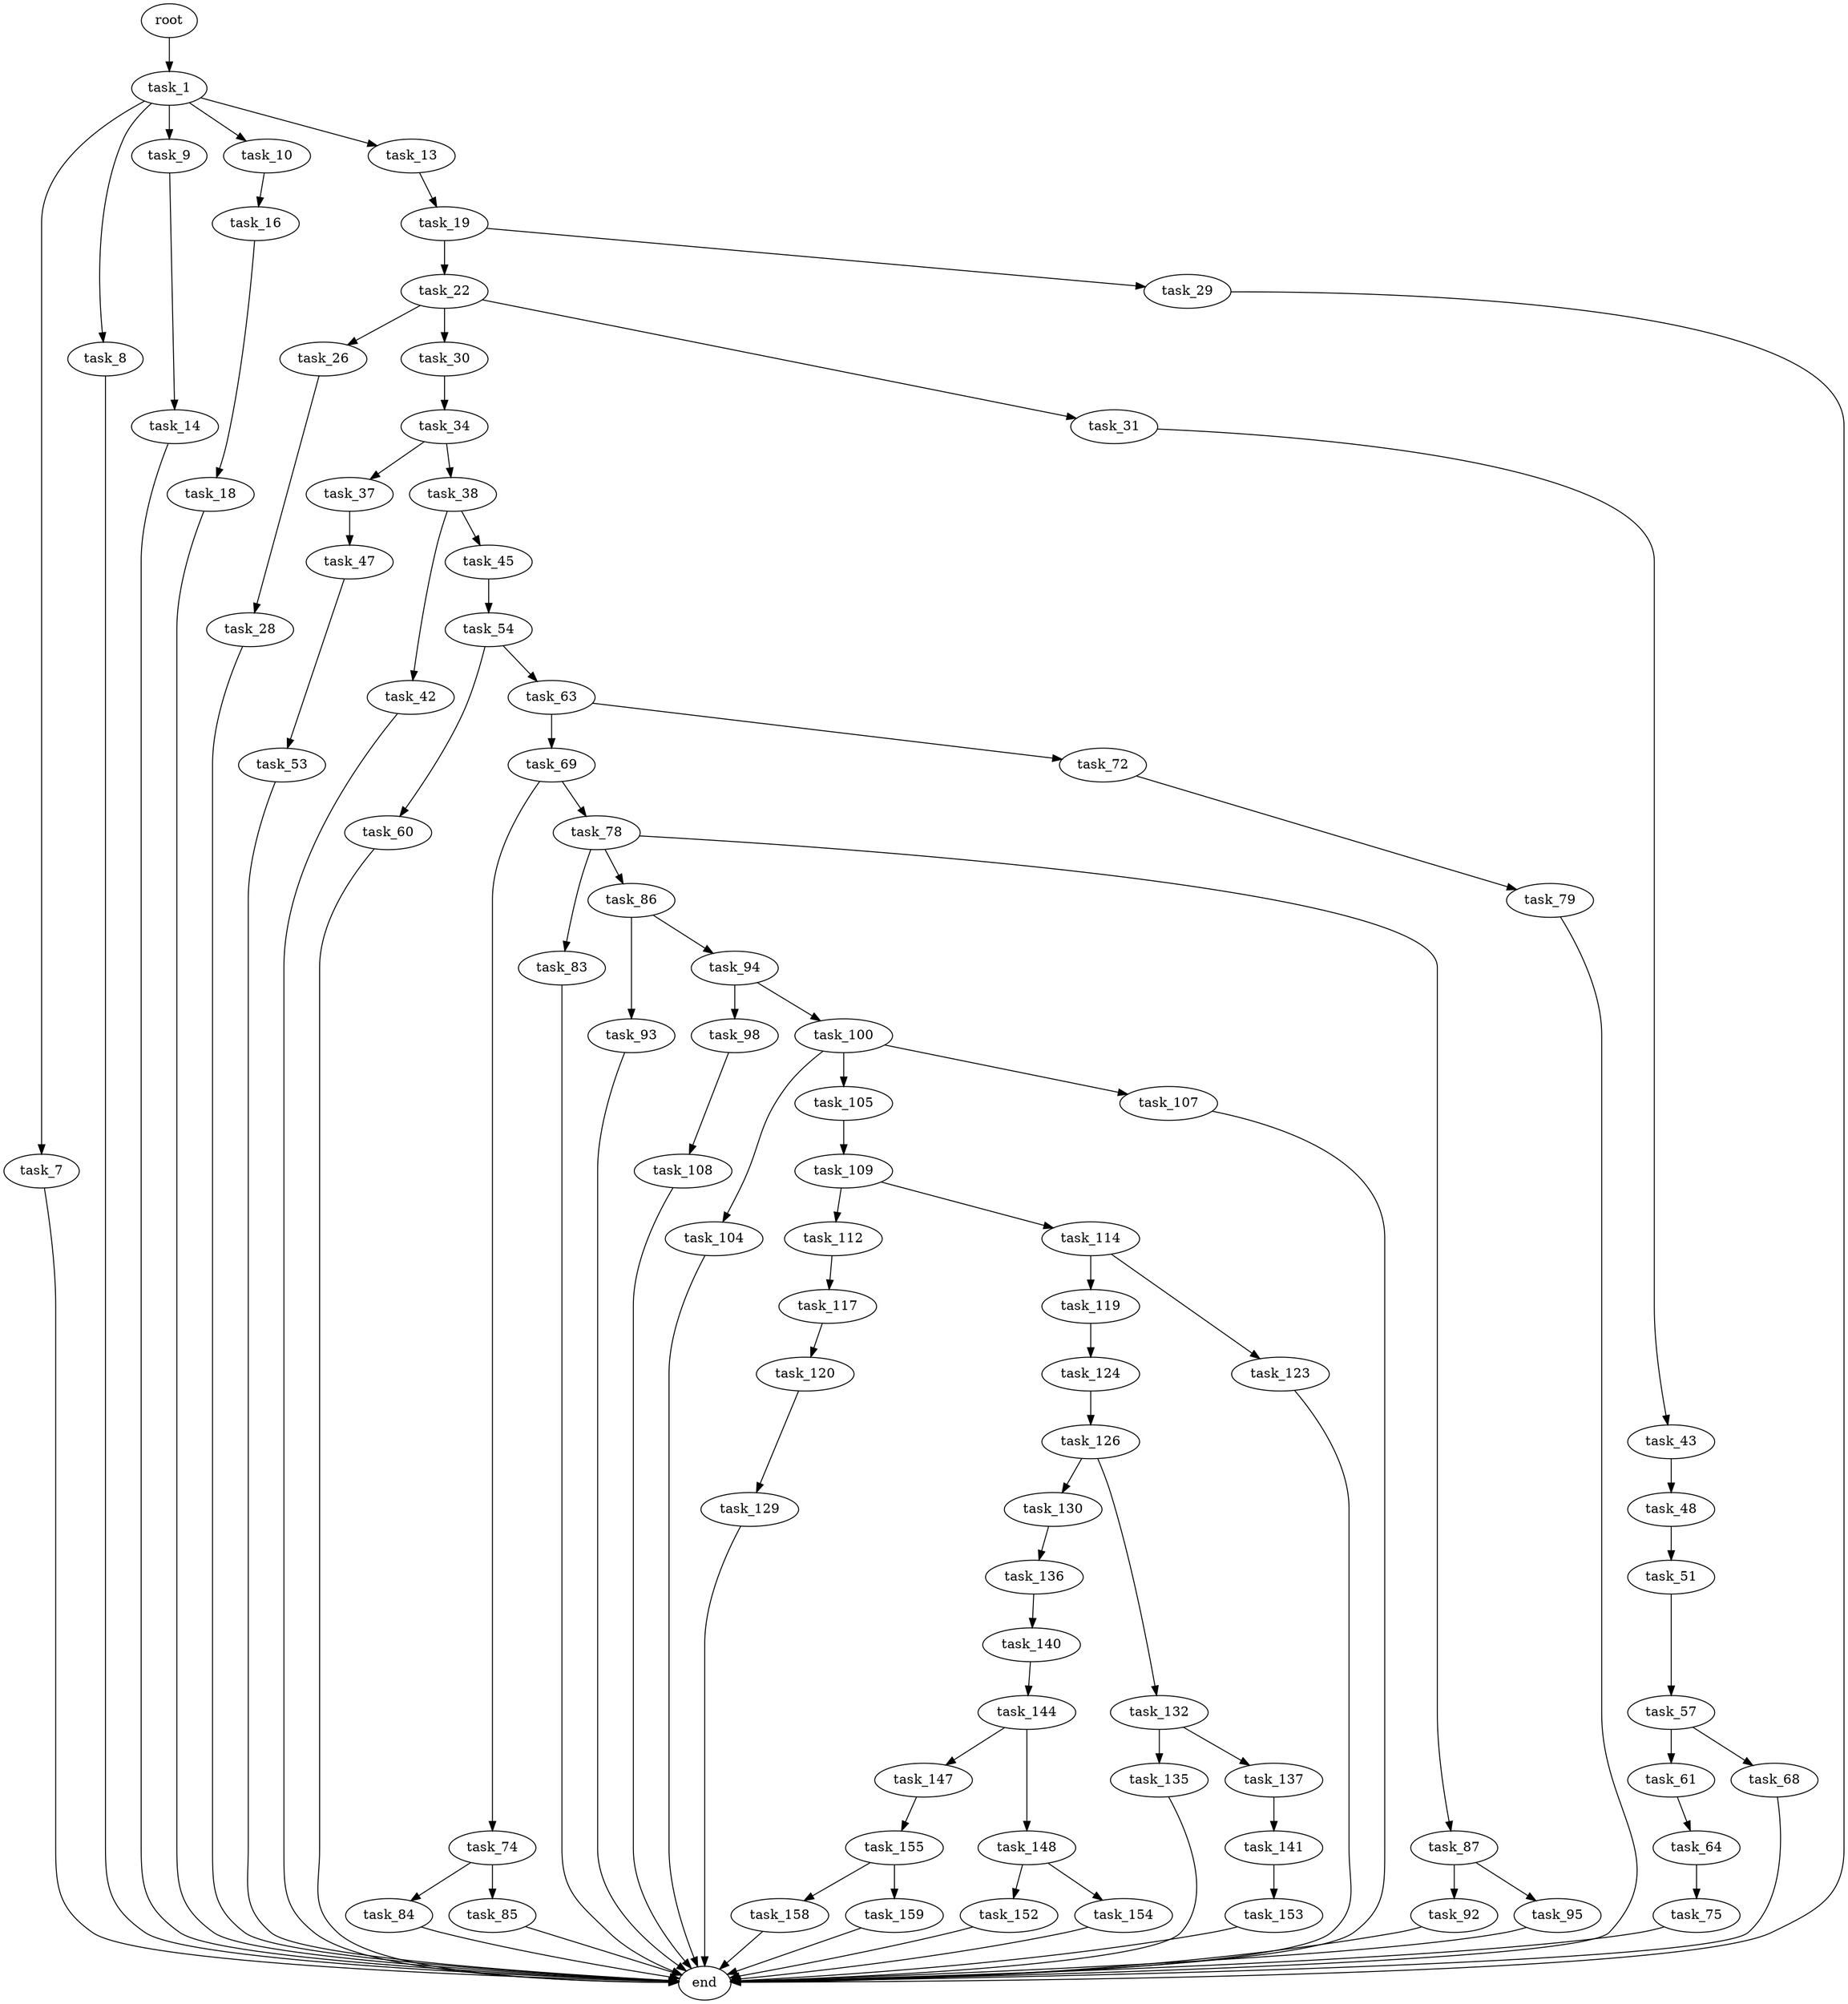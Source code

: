 digraph G {
  root [size="0.000000"];
  task_1 [size="28991029248.000000"];
  task_7 [size="468171642952.000000"];
  task_8 [size="33336511662.000000"];
  task_9 [size="458540536725.000000"];
  task_10 [size="22601708734.000000"];
  task_13 [size="8737527305.000000"];
  end [size="0.000000"];
  task_14 [size="68719476736.000000"];
  task_16 [size="134217728000.000000"];
  task_19 [size="116313520872.000000"];
  task_18 [size="549755813888.000000"];
  task_22 [size="28996334257.000000"];
  task_29 [size="1073741824000.000000"];
  task_26 [size="9308727872.000000"];
  task_30 [size="134217728000.000000"];
  task_31 [size="242663231485.000000"];
  task_28 [size="1073741824000.000000"];
  task_34 [size="1073741824000.000000"];
  task_43 [size="134217728000.000000"];
  task_37 [size="61115805300.000000"];
  task_38 [size="17705561874.000000"];
  task_47 [size="13799116329.000000"];
  task_42 [size="134217728000.000000"];
  task_45 [size="1336083965.000000"];
  task_48 [size="24048707708.000000"];
  task_54 [size="293985746774.000000"];
  task_53 [size="68719476736.000000"];
  task_51 [size="985414164.000000"];
  task_57 [size="231928233984.000000"];
  task_60 [size="28991029248.000000"];
  task_63 [size="68719476736.000000"];
  task_61 [size="589782475568.000000"];
  task_68 [size="15135638366.000000"];
  task_64 [size="68719476736.000000"];
  task_69 [size="24948085581.000000"];
  task_72 [size="28991029248.000000"];
  task_75 [size="832090643852.000000"];
  task_74 [size="471370123318.000000"];
  task_78 [size="1073741824000.000000"];
  task_79 [size="26929144975.000000"];
  task_84 [size="7409218900.000000"];
  task_85 [size="134217728000.000000"];
  task_83 [size="231928233984.000000"];
  task_86 [size="70263879846.000000"];
  task_87 [size="1073741824000.000000"];
  task_93 [size="21095967417.000000"];
  task_94 [size="134217728000.000000"];
  task_92 [size="4867948377.000000"];
  task_95 [size="34215778986.000000"];
  task_98 [size="231928233984.000000"];
  task_100 [size="36620908849.000000"];
  task_108 [size="737999419761.000000"];
  task_104 [size="68719476736.000000"];
  task_105 [size="8589934592.000000"];
  task_107 [size="1073741824000.000000"];
  task_109 [size="68719476736.000000"];
  task_112 [size="41091147141.000000"];
  task_114 [size="3565450105.000000"];
  task_117 [size="276075513214.000000"];
  task_119 [size="33945685053.000000"];
  task_123 [size="1630155675.000000"];
  task_120 [size="1332553039920.000000"];
  task_124 [size="706906913180.000000"];
  task_129 [size="14728668807.000000"];
  task_126 [size="1031181923.000000"];
  task_130 [size="1583265786.000000"];
  task_132 [size="1227909305.000000"];
  task_136 [size="8589934592.000000"];
  task_135 [size="101946066400.000000"];
  task_137 [size="134217728000.000000"];
  task_140 [size="549755813888.000000"];
  task_141 [size="1073741824000.000000"];
  task_144 [size="28991029248.000000"];
  task_153 [size="23138863066.000000"];
  task_147 [size="39681605529.000000"];
  task_148 [size="28991029248.000000"];
  task_155 [size="549755813888.000000"];
  task_152 [size="469548081288.000000"];
  task_154 [size="28991029248.000000"];
  task_158 [size="549755813888.000000"];
  task_159 [size="134217728000.000000"];

  root -> task_1 [size="1.000000"];
  task_1 -> task_7 [size="75497472.000000"];
  task_1 -> task_8 [size="75497472.000000"];
  task_1 -> task_9 [size="75497472.000000"];
  task_1 -> task_10 [size="75497472.000000"];
  task_1 -> task_13 [size="75497472.000000"];
  task_7 -> end [size="1.000000"];
  task_8 -> end [size="1.000000"];
  task_9 -> task_14 [size="411041792.000000"];
  task_10 -> task_16 [size="679477248.000000"];
  task_13 -> task_19 [size="411041792.000000"];
  task_14 -> end [size="1.000000"];
  task_16 -> task_18 [size="209715200.000000"];
  task_19 -> task_22 [size="134217728.000000"];
  task_19 -> task_29 [size="134217728.000000"];
  task_18 -> end [size="1.000000"];
  task_22 -> task_26 [size="33554432.000000"];
  task_22 -> task_30 [size="33554432.000000"];
  task_22 -> task_31 [size="33554432.000000"];
  task_29 -> end [size="1.000000"];
  task_26 -> task_28 [size="209715200.000000"];
  task_30 -> task_34 [size="209715200.000000"];
  task_31 -> task_43 [size="209715200.000000"];
  task_28 -> end [size="1.000000"];
  task_34 -> task_37 [size="838860800.000000"];
  task_34 -> task_38 [size="838860800.000000"];
  task_43 -> task_48 [size="209715200.000000"];
  task_37 -> task_47 [size="75497472.000000"];
  task_38 -> task_42 [size="301989888.000000"];
  task_38 -> task_45 [size="301989888.000000"];
  task_47 -> task_53 [size="411041792.000000"];
  task_42 -> end [size="1.000000"];
  task_45 -> task_54 [size="75497472.000000"];
  task_48 -> task_51 [size="33554432.000000"];
  task_54 -> task_60 [size="209715200.000000"];
  task_54 -> task_63 [size="209715200.000000"];
  task_53 -> end [size="1.000000"];
  task_51 -> task_57 [size="75497472.000000"];
  task_57 -> task_61 [size="301989888.000000"];
  task_57 -> task_68 [size="301989888.000000"];
  task_60 -> end [size="1.000000"];
  task_63 -> task_69 [size="134217728.000000"];
  task_63 -> task_72 [size="134217728.000000"];
  task_61 -> task_64 [size="536870912.000000"];
  task_68 -> end [size="1.000000"];
  task_64 -> task_75 [size="134217728.000000"];
  task_69 -> task_74 [size="411041792.000000"];
  task_69 -> task_78 [size="411041792.000000"];
  task_72 -> task_79 [size="75497472.000000"];
  task_75 -> end [size="1.000000"];
  task_74 -> task_84 [size="411041792.000000"];
  task_74 -> task_85 [size="411041792.000000"];
  task_78 -> task_83 [size="838860800.000000"];
  task_78 -> task_86 [size="838860800.000000"];
  task_78 -> task_87 [size="838860800.000000"];
  task_79 -> end [size="1.000000"];
  task_84 -> end [size="1.000000"];
  task_85 -> end [size="1.000000"];
  task_83 -> end [size="1.000000"];
  task_86 -> task_93 [size="75497472.000000"];
  task_86 -> task_94 [size="75497472.000000"];
  task_87 -> task_92 [size="838860800.000000"];
  task_87 -> task_95 [size="838860800.000000"];
  task_93 -> end [size="1.000000"];
  task_94 -> task_98 [size="209715200.000000"];
  task_94 -> task_100 [size="209715200.000000"];
  task_92 -> end [size="1.000000"];
  task_95 -> end [size="1.000000"];
  task_98 -> task_108 [size="301989888.000000"];
  task_100 -> task_104 [size="33554432.000000"];
  task_100 -> task_105 [size="33554432.000000"];
  task_100 -> task_107 [size="33554432.000000"];
  task_108 -> end [size="1.000000"];
  task_104 -> end [size="1.000000"];
  task_105 -> task_109 [size="33554432.000000"];
  task_107 -> end [size="1.000000"];
  task_109 -> task_112 [size="134217728.000000"];
  task_109 -> task_114 [size="134217728.000000"];
  task_112 -> task_117 [size="33554432.000000"];
  task_114 -> task_119 [size="209715200.000000"];
  task_114 -> task_123 [size="209715200.000000"];
  task_117 -> task_120 [size="679477248.000000"];
  task_119 -> task_124 [size="838860800.000000"];
  task_123 -> end [size="1.000000"];
  task_120 -> task_129 [size="838860800.000000"];
  task_124 -> task_126 [size="536870912.000000"];
  task_129 -> end [size="1.000000"];
  task_126 -> task_130 [size="33554432.000000"];
  task_126 -> task_132 [size="33554432.000000"];
  task_130 -> task_136 [size="33554432.000000"];
  task_132 -> task_135 [size="33554432.000000"];
  task_132 -> task_137 [size="33554432.000000"];
  task_136 -> task_140 [size="33554432.000000"];
  task_135 -> end [size="1.000000"];
  task_137 -> task_141 [size="209715200.000000"];
  task_140 -> task_144 [size="536870912.000000"];
  task_141 -> task_153 [size="838860800.000000"];
  task_144 -> task_147 [size="75497472.000000"];
  task_144 -> task_148 [size="75497472.000000"];
  task_153 -> end [size="1.000000"];
  task_147 -> task_155 [size="75497472.000000"];
  task_148 -> task_152 [size="75497472.000000"];
  task_148 -> task_154 [size="75497472.000000"];
  task_155 -> task_158 [size="536870912.000000"];
  task_155 -> task_159 [size="536870912.000000"];
  task_152 -> end [size="1.000000"];
  task_154 -> end [size="1.000000"];
  task_158 -> end [size="1.000000"];
  task_159 -> end [size="1.000000"];
}
